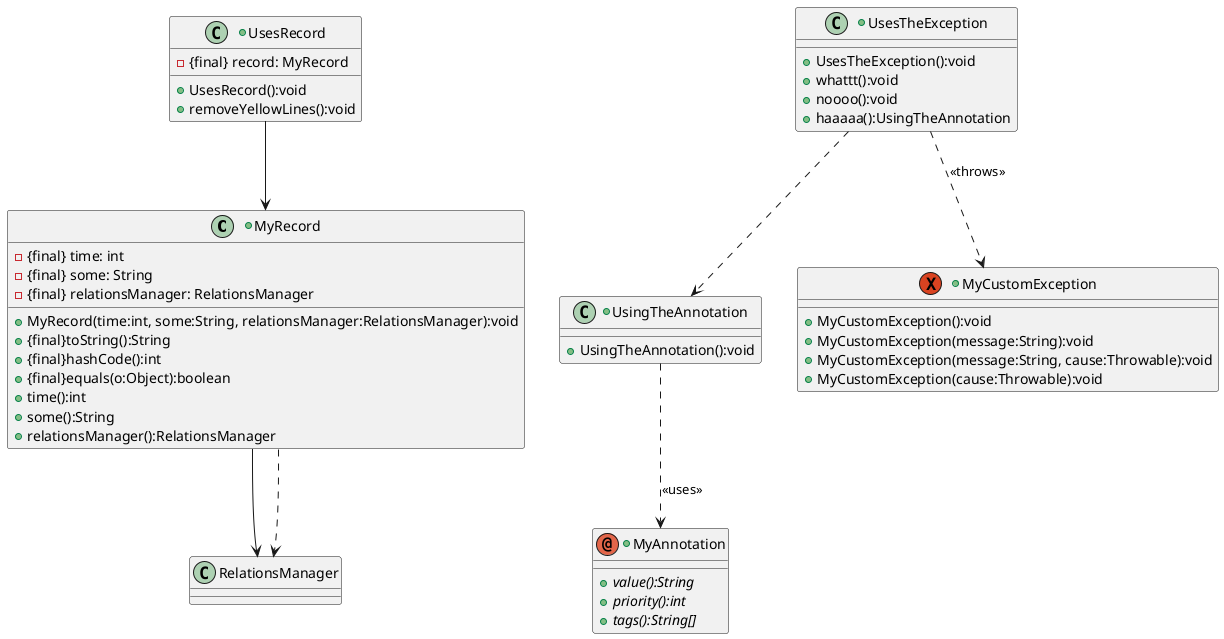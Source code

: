 @startuml
+class MyRecord{
	-{final} time: int
	-{final} some: String
	-{final} relationsManager: RelationsManager
	+MyRecord(time:int, some:String, relationsManager:RelationsManager):void
	+{final}toString():String
	+{final}hashCode():int
	+{final}equals(o:Object):boolean
	+time():int
	+some():String
	+relationsManager():RelationsManager
	}

+class UsesTheException{
	+UsesTheException():void
	+whattt():void
	+noooo():void
	+haaaaa():UsingTheAnnotation
	}

+class UsingTheAnnotation{
	+UsingTheAnnotation():void
	}

+exception MyCustomException{
	+MyCustomException():void
	+MyCustomException(message:String):void
	+MyCustomException(message:String, cause:Throwable):void
	+MyCustomException(cause:Throwable):void
	}

+annotation MyAnnotation{
	+{abstract}value():String
	+{abstract}priority():int
	+{abstract}tags():String[]
	}

+class UsesRecord{
	-{final} record: MyRecord
	+UsesRecord():void
	+removeYellowLines():void
	}

UsesRecord-->MyRecord
UsesTheException..>MyCustomException : << throws >>
UsesTheException..>UsingTheAnnotation
MyRecord-->RelationsManager
MyRecord..>RelationsManager
UsingTheAnnotation..>MyAnnotation : << uses >>
@enduml